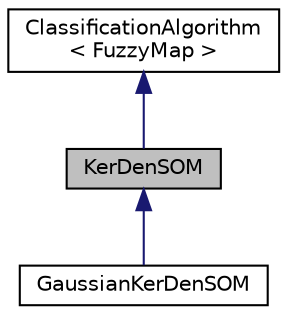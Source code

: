 digraph "KerDenSOM"
{
  edge [fontname="Helvetica",fontsize="10",labelfontname="Helvetica",labelfontsize="10"];
  node [fontname="Helvetica",fontsize="10",shape=record];
  Node0 [label="KerDenSOM",height=0.2,width=0.4,color="black", fillcolor="grey75", style="filled", fontcolor="black"];
  Node1 -> Node0 [dir="back",color="midnightblue",fontsize="10",style="solid",fontname="Helvetica"];
  Node1 [label="ClassificationAlgorithm\l\< FuzzyMap \>",height=0.2,width=0.4,color="black", fillcolor="white", style="filled",URL="$classClassificationAlgorithm.html"];
  Node0 -> Node2 [dir="back",color="midnightblue",fontsize="10",style="solid",fontname="Helvetica"];
  Node2 [label="GaussianKerDenSOM",height=0.2,width=0.4,color="black", fillcolor="white", style="filled",URL="$classGaussianKerDenSOM.html"];
}

